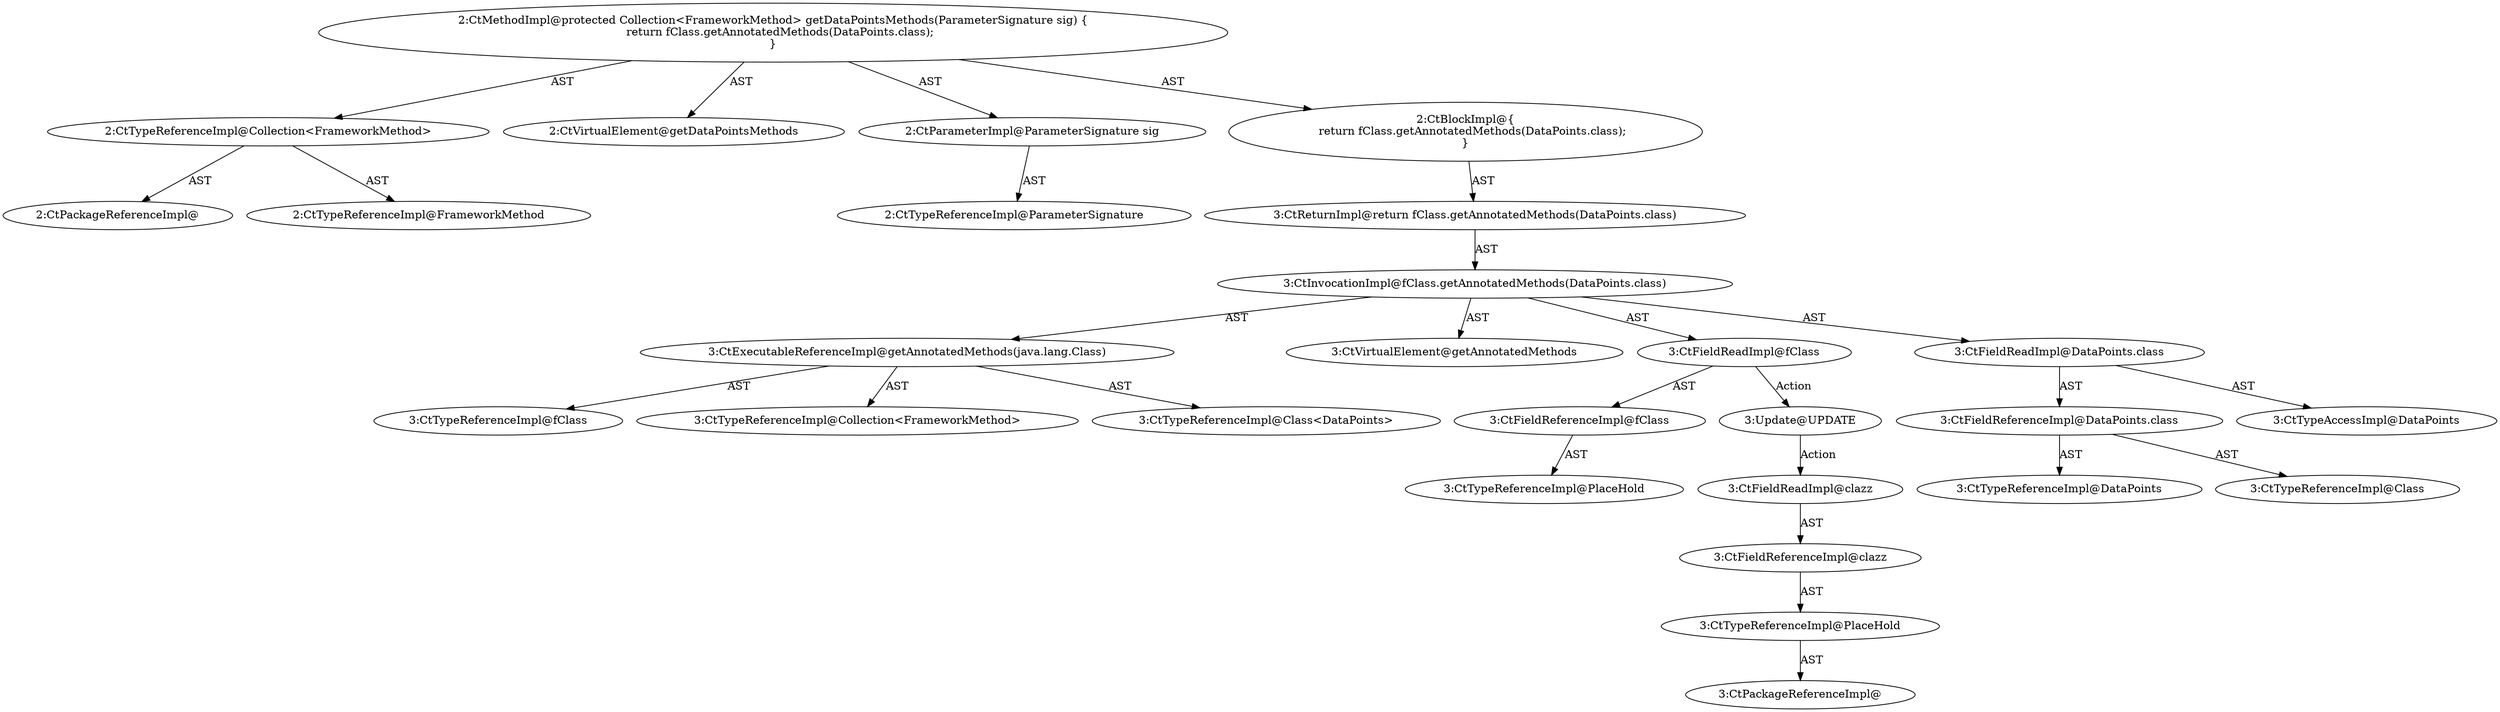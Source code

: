 digraph "getDataPointsMethods#?,ParameterSignature" {
0 [label="2:CtTypeReferenceImpl@Collection<FrameworkMethod>" shape=ellipse]
1 [label="2:CtPackageReferenceImpl@" shape=ellipse]
2 [label="2:CtTypeReferenceImpl@FrameworkMethod" shape=ellipse]
3 [label="2:CtVirtualElement@getDataPointsMethods" shape=ellipse]
4 [label="2:CtParameterImpl@ParameterSignature sig" shape=ellipse]
5 [label="2:CtTypeReferenceImpl@ParameterSignature" shape=ellipse]
6 [label="3:CtExecutableReferenceImpl@getAnnotatedMethods(java.lang.Class)" shape=ellipse]
7 [label="3:CtTypeReferenceImpl@fClass" shape=ellipse]
8 [label="3:CtTypeReferenceImpl@Collection<FrameworkMethod>" shape=ellipse]
9 [label="3:CtTypeReferenceImpl@Class<DataPoints>" shape=ellipse]
10 [label="3:CtVirtualElement@getAnnotatedMethods" shape=ellipse]
11 [label="3:CtFieldReferenceImpl@fClass" shape=ellipse]
12 [label="3:CtTypeReferenceImpl@PlaceHold" shape=ellipse]
13 [label="3:CtFieldReadImpl@fClass" shape=ellipse]
14 [label="3:CtFieldReferenceImpl@DataPoints.class" shape=ellipse]
15 [label="3:CtTypeReferenceImpl@DataPoints" shape=ellipse]
16 [label="3:CtTypeReferenceImpl@Class" shape=ellipse]
17 [label="3:CtFieldReadImpl@DataPoints.class" shape=ellipse]
18 [label="3:CtTypeAccessImpl@DataPoints" shape=ellipse]
19 [label="3:CtInvocationImpl@fClass.getAnnotatedMethods(DataPoints.class)" shape=ellipse]
20 [label="3:CtReturnImpl@return fClass.getAnnotatedMethods(DataPoints.class)" shape=ellipse]
21 [label="2:CtBlockImpl@\{
    return fClass.getAnnotatedMethods(DataPoints.class);
\}" shape=ellipse]
22 [label="2:CtMethodImpl@protected Collection<FrameworkMethod> getDataPointsMethods(ParameterSignature sig) \{
    return fClass.getAnnotatedMethods(DataPoints.class);
\}" shape=ellipse]
23 [label="3:Update@UPDATE" shape=ellipse]
24 [label="3:CtPackageReferenceImpl@" shape=ellipse]
25 [label="3:CtTypeReferenceImpl@PlaceHold" shape=ellipse]
26 [label="3:CtFieldReferenceImpl@clazz" shape=ellipse]
27 [label="3:CtFieldReadImpl@clazz" shape=ellipse]
0 -> 1 [label="AST"];
0 -> 2 [label="AST"];
4 -> 5 [label="AST"];
6 -> 7 [label="AST"];
6 -> 8 [label="AST"];
6 -> 9 [label="AST"];
11 -> 12 [label="AST"];
13 -> 11 [label="AST"];
13 -> 23 [label="Action"];
14 -> 15 [label="AST"];
14 -> 16 [label="AST"];
17 -> 18 [label="AST"];
17 -> 14 [label="AST"];
19 -> 10 [label="AST"];
19 -> 13 [label="AST"];
19 -> 6 [label="AST"];
19 -> 17 [label="AST"];
20 -> 19 [label="AST"];
21 -> 20 [label="AST"];
22 -> 3 [label="AST"];
22 -> 0 [label="AST"];
22 -> 4 [label="AST"];
22 -> 21 [label="AST"];
23 -> 27 [label="Action"];
25 -> 24 [label="AST"];
26 -> 25 [label="AST"];
27 -> 26 [label="AST"];
}
